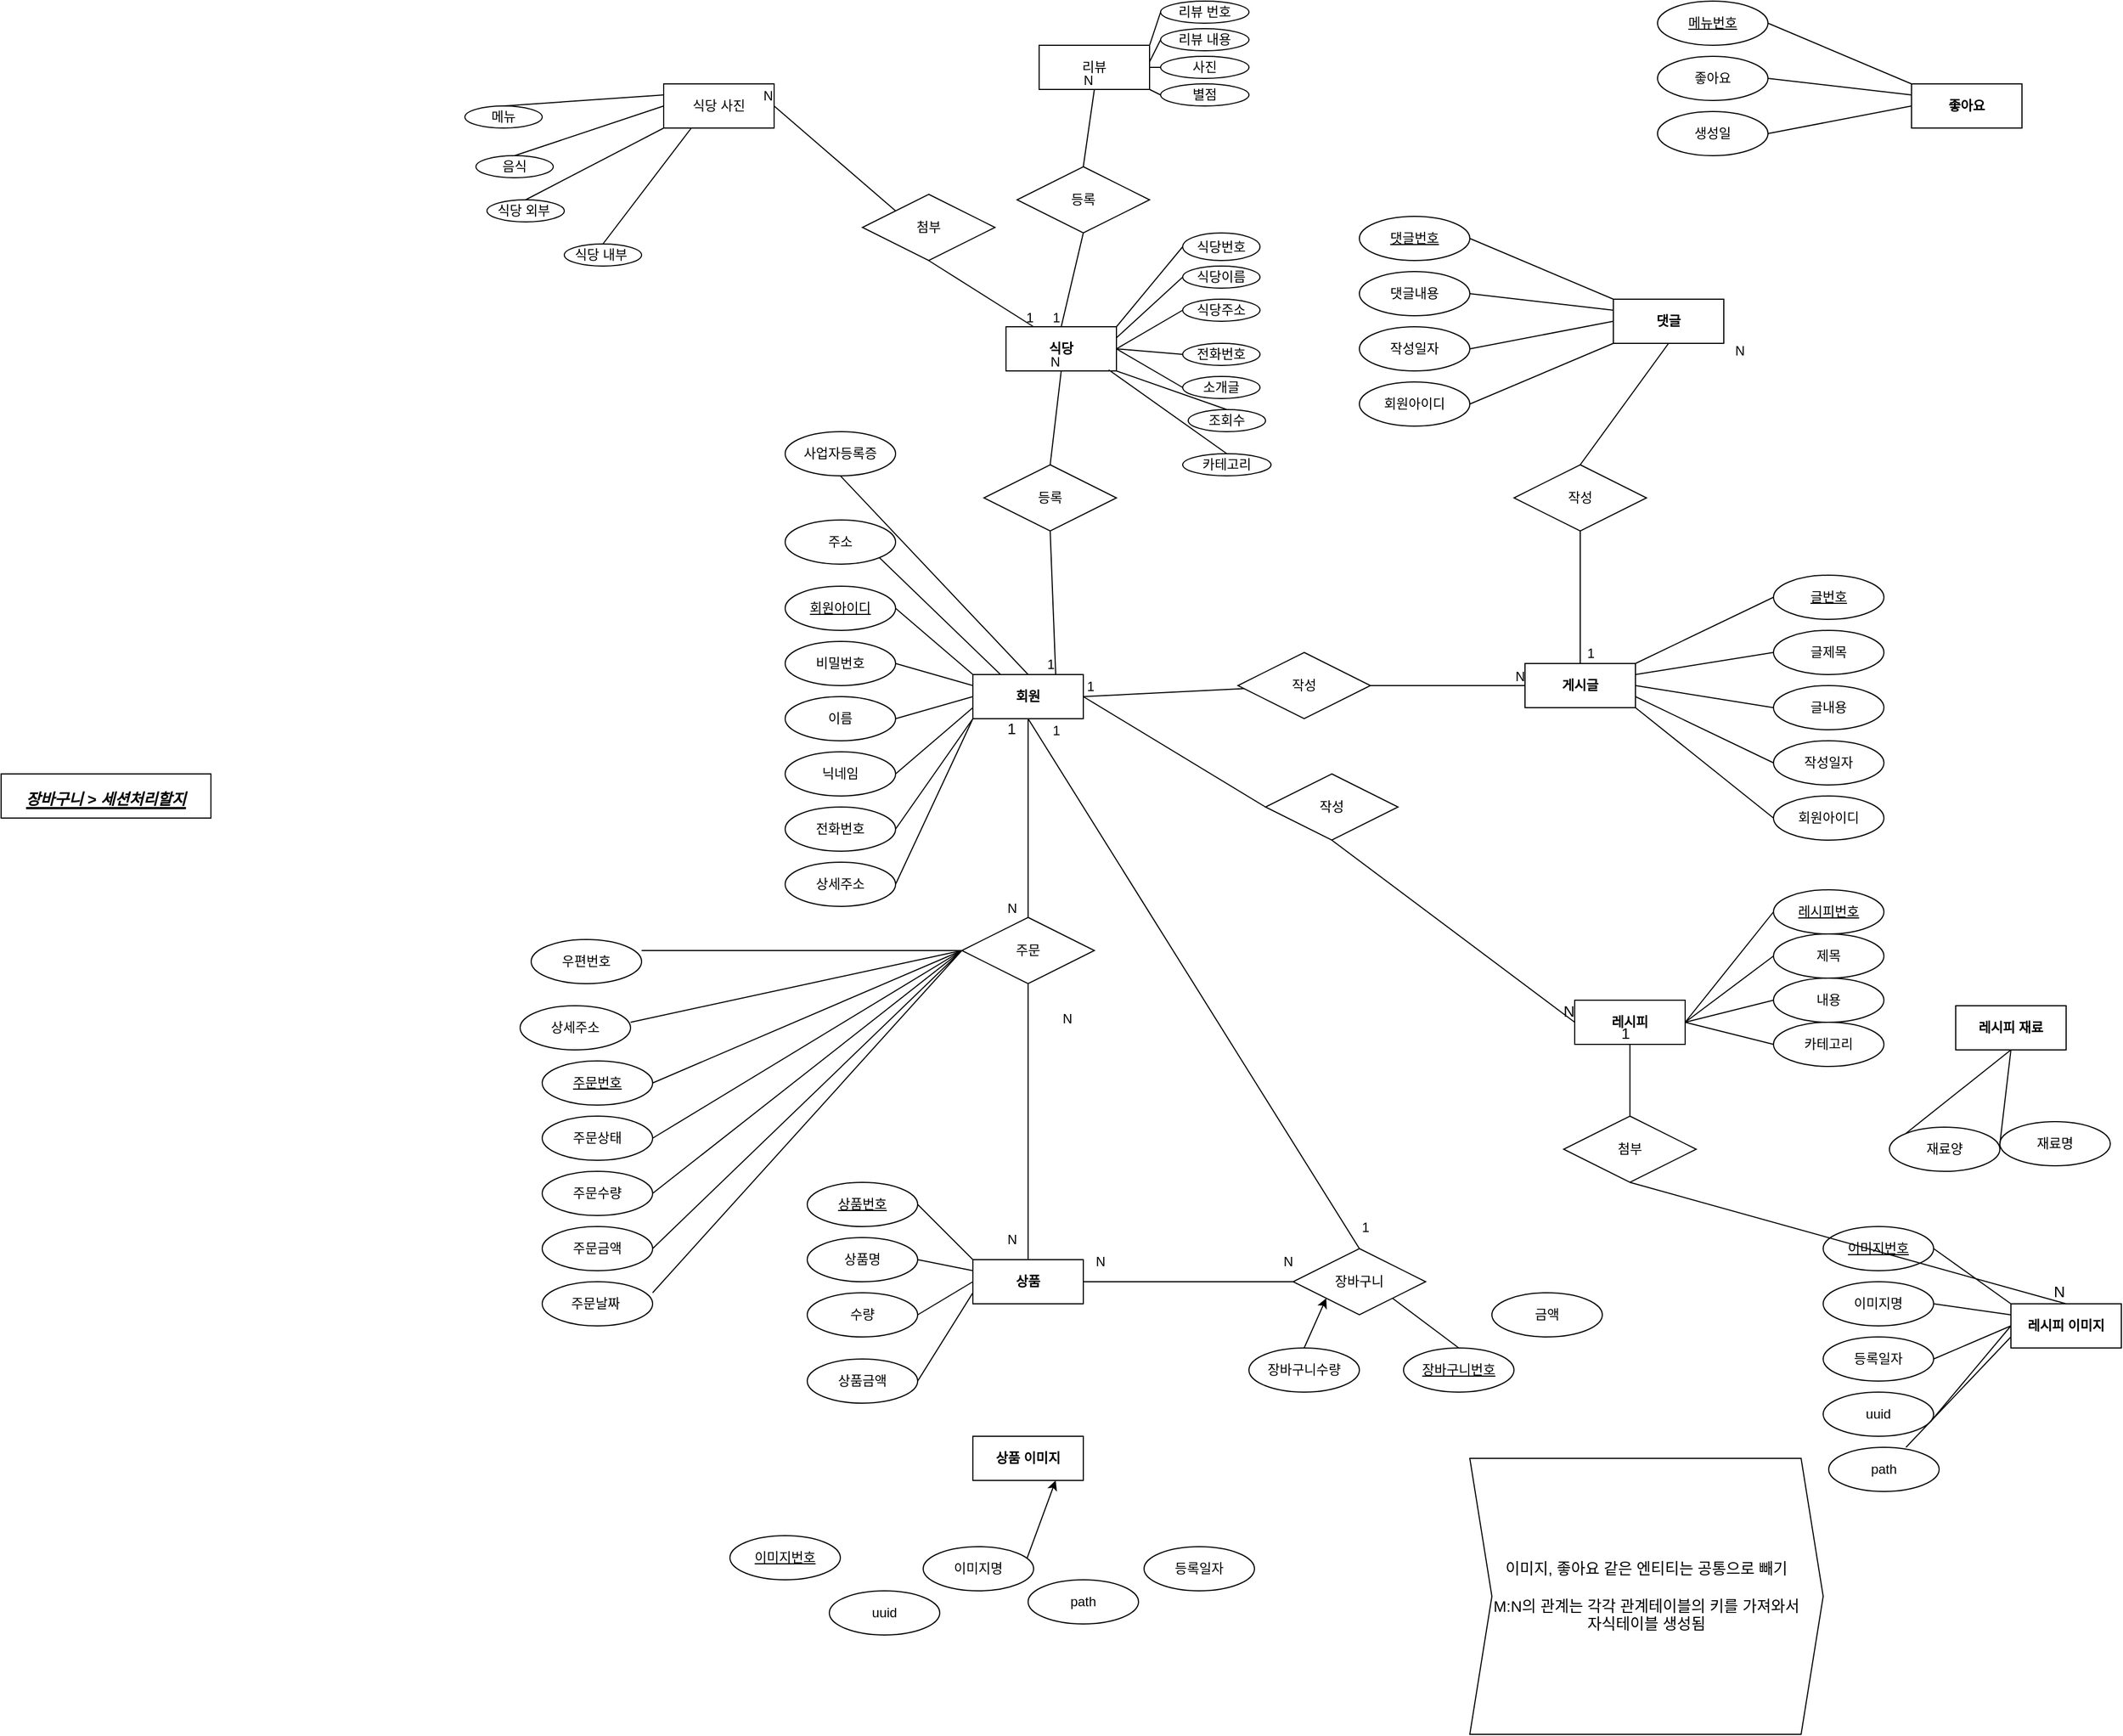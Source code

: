 <mxfile>
    <diagram id="GCQtsVbBn2mdn-ERDKPo" name="Page-1">
        <mxGraphModel dx="1626" dy="2674" grid="1" gridSize="10" guides="1" tooltips="1" connect="1" arrows="1" fold="1" page="1" pageScale="1" pageWidth="850" pageHeight="1100" math="0" shadow="0">
            <root>
                <mxCell id="0"/>
                <mxCell id="1" parent="0"/>
                <mxCell id="2" value="회원" style="whiteSpace=wrap;html=1;align=center;fontStyle=1" vertex="1" parent="1">
                    <mxGeometry x="220" y="70" width="100" height="40" as="geometry"/>
                </mxCell>
                <mxCell id="4" value="비밀번호" style="ellipse;whiteSpace=wrap;html=1;align=center;" vertex="1" parent="1">
                    <mxGeometry x="50" y="40" width="100" height="40" as="geometry"/>
                </mxCell>
                <mxCell id="5" value="회원아이디" style="ellipse;whiteSpace=wrap;html=1;align=center;fontStyle=4;" vertex="1" parent="1">
                    <mxGeometry x="50" y="-10" width="100" height="40" as="geometry"/>
                </mxCell>
                <mxCell id="7" value="이름" style="ellipse;whiteSpace=wrap;html=1;align=center;" vertex="1" parent="1">
                    <mxGeometry x="50" y="90" width="100" height="40" as="geometry"/>
                </mxCell>
                <mxCell id="8" value="전화번호" style="ellipse;whiteSpace=wrap;html=1;align=center;" vertex="1" parent="1">
                    <mxGeometry x="50" y="190" width="100" height="40" as="geometry"/>
                </mxCell>
                <mxCell id="9" value="닉네임" style="ellipse;whiteSpace=wrap;html=1;align=center;" vertex="1" parent="1">
                    <mxGeometry x="50" y="140" width="100" height="40" as="geometry"/>
                </mxCell>
                <mxCell id="15" value="" style="endArrow=none;html=1;rounded=0;entryX=0;entryY=0;entryDx=0;entryDy=0;exitX=1;exitY=0.5;exitDx=0;exitDy=0;" edge="1" parent="1" source="5" target="2">
                    <mxGeometry relative="1" as="geometry">
                        <mxPoint x="20" y="80" as="sourcePoint"/>
                        <mxPoint x="180" y="80" as="targetPoint"/>
                    </mxGeometry>
                </mxCell>
                <mxCell id="31" value="" style="endArrow=none;html=1;rounded=0;entryX=0;entryY=0.5;entryDx=0;entryDy=0;exitX=1;exitY=0.5;exitDx=0;exitDy=0;" edge="1" parent="1" source="7" target="2">
                    <mxGeometry relative="1" as="geometry">
                        <mxPoint x="160" y="20" as="sourcePoint"/>
                        <mxPoint x="230" y="70" as="targetPoint"/>
                    </mxGeometry>
                </mxCell>
                <mxCell id="32" value="" style="endArrow=none;html=1;rounded=0;entryX=0;entryY=0.25;entryDx=0;entryDy=0;exitX=1;exitY=0.5;exitDx=0;exitDy=0;" edge="1" parent="1" source="4" target="2">
                    <mxGeometry relative="1" as="geometry">
                        <mxPoint x="170" y="30" as="sourcePoint"/>
                        <mxPoint x="240" y="80" as="targetPoint"/>
                    </mxGeometry>
                </mxCell>
                <mxCell id="33" value="" style="endArrow=none;html=1;rounded=0;entryX=0;entryY=0.75;entryDx=0;entryDy=0;exitX=1;exitY=0.5;exitDx=0;exitDy=0;" edge="1" parent="1" source="9" target="2">
                    <mxGeometry relative="1" as="geometry">
                        <mxPoint x="160" y="120" as="sourcePoint"/>
                        <mxPoint x="230" y="100" as="targetPoint"/>
                    </mxGeometry>
                </mxCell>
                <mxCell id="34" value="" style="endArrow=none;html=1;rounded=0;entryX=0;entryY=1;entryDx=0;entryDy=0;exitX=1;exitY=0.5;exitDx=0;exitDy=0;" edge="1" parent="1" source="8" target="2">
                    <mxGeometry relative="1" as="geometry">
                        <mxPoint x="170" y="130" as="sourcePoint"/>
                        <mxPoint x="240" y="110" as="targetPoint"/>
                    </mxGeometry>
                </mxCell>
                <mxCell id="38" value="글제목" style="ellipse;whiteSpace=wrap;html=1;align=center;" vertex="1" parent="1">
                    <mxGeometry x="945" y="30" width="100" height="40" as="geometry"/>
                </mxCell>
                <mxCell id="39" value="글번호" style="ellipse;whiteSpace=wrap;html=1;align=center;fontStyle=4;" vertex="1" parent="1">
                    <mxGeometry x="945" y="-20" width="100" height="40" as="geometry"/>
                </mxCell>
                <mxCell id="40" value="글내용" style="ellipse;whiteSpace=wrap;html=1;align=center;" vertex="1" parent="1">
                    <mxGeometry x="945" y="80" width="100" height="40" as="geometry"/>
                </mxCell>
                <mxCell id="41" value="회원아이디" style="ellipse;whiteSpace=wrap;html=1;align=center;" vertex="1" parent="1">
                    <mxGeometry x="945" y="180" width="100" height="40" as="geometry"/>
                </mxCell>
                <mxCell id="42" value="작성일자" style="ellipse;whiteSpace=wrap;html=1;align=center;" vertex="1" parent="1">
                    <mxGeometry x="945" y="130" width="100" height="40" as="geometry"/>
                </mxCell>
                <mxCell id="43" value="" style="endArrow=none;html=1;rounded=0;entryX=1;entryY=0;entryDx=0;entryDy=0;exitX=0;exitY=0.5;exitDx=0;exitDy=0;" edge="1" source="39" target="256" parent="1">
                    <mxGeometry relative="1" as="geometry">
                        <mxPoint x="655" y="120" as="sourcePoint"/>
                        <mxPoint x="825" y="100" as="targetPoint"/>
                    </mxGeometry>
                </mxCell>
                <mxCell id="44" value="" style="endArrow=none;html=1;rounded=0;entryX=1;entryY=0.5;entryDx=0;entryDy=0;exitX=0;exitY=0.5;exitDx=0;exitDy=0;" edge="1" source="40" target="256" parent="1">
                    <mxGeometry relative="1" as="geometry">
                        <mxPoint x="795" y="60" as="sourcePoint"/>
                        <mxPoint x="825" y="120" as="targetPoint"/>
                    </mxGeometry>
                </mxCell>
                <mxCell id="45" value="" style="endArrow=none;html=1;rounded=0;entryX=1;entryY=0.25;entryDx=0;entryDy=0;exitX=0;exitY=0.5;exitDx=0;exitDy=0;" edge="1" source="38" target="256" parent="1">
                    <mxGeometry relative="1" as="geometry">
                        <mxPoint x="805" y="70" as="sourcePoint"/>
                        <mxPoint x="825" y="110" as="targetPoint"/>
                    </mxGeometry>
                </mxCell>
                <mxCell id="46" value="" style="endArrow=none;html=1;rounded=0;entryX=1;entryY=0.75;entryDx=0;entryDy=0;exitX=0;exitY=0.5;exitDx=0;exitDy=0;" edge="1" source="42" target="256" parent="1">
                    <mxGeometry relative="1" as="geometry">
                        <mxPoint x="795" y="160" as="sourcePoint"/>
                        <mxPoint x="825" y="130" as="targetPoint"/>
                    </mxGeometry>
                </mxCell>
                <mxCell id="47" value="" style="endArrow=none;html=1;rounded=0;entryX=1;entryY=1;entryDx=0;entryDy=0;exitX=0;exitY=0.5;exitDx=0;exitDy=0;" edge="1" source="41" target="256" parent="1">
                    <mxGeometry relative="1" as="geometry">
                        <mxPoint x="965" y="240" as="sourcePoint"/>
                        <mxPoint x="825" y="140" as="targetPoint"/>
                    </mxGeometry>
                </mxCell>
                <mxCell id="49" value="댓글" style="whiteSpace=wrap;html=1;align=center;fontStyle=1" vertex="1" parent="1">
                    <mxGeometry x="800" y="-270" width="100" height="40" as="geometry"/>
                </mxCell>
                <mxCell id="50" value="댓글내용" style="ellipse;whiteSpace=wrap;html=1;align=center;" vertex="1" parent="1">
                    <mxGeometry x="570" y="-295" width="100" height="40" as="geometry"/>
                </mxCell>
                <mxCell id="51" value="댓글번호" style="ellipse;whiteSpace=wrap;html=1;align=center;fontStyle=4;" vertex="1" parent="1">
                    <mxGeometry x="570" y="-345" width="100" height="40" as="geometry"/>
                </mxCell>
                <mxCell id="52" value="작성일자" style="ellipse;whiteSpace=wrap;html=1;align=center;" vertex="1" parent="1">
                    <mxGeometry x="570" y="-245" width="100" height="40" as="geometry"/>
                </mxCell>
                <mxCell id="53" value="회원아이디" style="ellipse;whiteSpace=wrap;html=1;align=center;" vertex="1" parent="1">
                    <mxGeometry x="570" y="-195" width="100" height="40" as="geometry"/>
                </mxCell>
                <mxCell id="55" value="" style="endArrow=none;html=1;rounded=0;entryX=0;entryY=0;entryDx=0;entryDy=0;exitX=1;exitY=0.5;exitDx=0;exitDy=0;" edge="1" source="51" target="49" parent="1">
                    <mxGeometry relative="1" as="geometry">
                        <mxPoint x="540" y="-255" as="sourcePoint"/>
                        <mxPoint x="700" y="-255" as="targetPoint"/>
                    </mxGeometry>
                </mxCell>
                <mxCell id="56" value="" style="endArrow=none;html=1;rounded=0;entryX=0;entryY=0.5;entryDx=0;entryDy=0;exitX=1;exitY=0.5;exitDx=0;exitDy=0;" edge="1" source="52" target="49" parent="1">
                    <mxGeometry relative="1" as="geometry">
                        <mxPoint x="680" y="-315" as="sourcePoint"/>
                        <mxPoint x="750" y="-265" as="targetPoint"/>
                    </mxGeometry>
                </mxCell>
                <mxCell id="57" value="" style="endArrow=none;html=1;rounded=0;entryX=0;entryY=0.25;entryDx=0;entryDy=0;exitX=1;exitY=0.5;exitDx=0;exitDy=0;" edge="1" source="50" target="49" parent="1">
                    <mxGeometry relative="1" as="geometry">
                        <mxPoint x="690" y="-305" as="sourcePoint"/>
                        <mxPoint x="760" y="-255" as="targetPoint"/>
                    </mxGeometry>
                </mxCell>
                <mxCell id="59" value="" style="endArrow=none;html=1;rounded=0;entryX=0;entryY=1;entryDx=0;entryDy=0;exitX=1;exitY=0.5;exitDx=0;exitDy=0;" edge="1" source="53" target="49" parent="1">
                    <mxGeometry relative="1" as="geometry">
                        <mxPoint x="690" y="-205" as="sourcePoint"/>
                        <mxPoint x="760" y="-225" as="targetPoint"/>
                    </mxGeometry>
                </mxCell>
                <mxCell id="78" value="상품" style="whiteSpace=wrap;html=1;align=center;fontStyle=1" vertex="1" parent="1">
                    <mxGeometry x="220" y="600" width="100" height="40" as="geometry"/>
                </mxCell>
                <mxCell id="79" value="상품명" style="ellipse;whiteSpace=wrap;html=1;align=center;" vertex="1" parent="1">
                    <mxGeometry x="70" y="580" width="100" height="40" as="geometry"/>
                </mxCell>
                <mxCell id="80" value="상품번호" style="ellipse;whiteSpace=wrap;html=1;align=center;fontStyle=4;" vertex="1" parent="1">
                    <mxGeometry x="70" y="530" width="100" height="40" as="geometry"/>
                </mxCell>
                <mxCell id="81" value="수량" style="ellipse;whiteSpace=wrap;html=1;align=center;" vertex="1" parent="1">
                    <mxGeometry x="70" y="630" width="100" height="40" as="geometry"/>
                </mxCell>
                <mxCell id="83" value="상품금액" style="ellipse;whiteSpace=wrap;html=1;align=center;" vertex="1" parent="1">
                    <mxGeometry x="70" y="690" width="100" height="40" as="geometry"/>
                </mxCell>
                <mxCell id="84" value="" style="endArrow=none;html=1;rounded=0;entryX=0;entryY=0;entryDx=0;entryDy=0;exitX=1;exitY=0.5;exitDx=0;exitDy=0;" edge="1" source="80" target="78" parent="1">
                    <mxGeometry relative="1" as="geometry">
                        <mxPoint x="40" y="620" as="sourcePoint"/>
                        <mxPoint x="200" y="620" as="targetPoint"/>
                    </mxGeometry>
                </mxCell>
                <mxCell id="85" value="" style="endArrow=none;html=1;rounded=0;entryX=0;entryY=0.5;entryDx=0;entryDy=0;exitX=1;exitY=0.5;exitDx=0;exitDy=0;" edge="1" source="81" target="78" parent="1">
                    <mxGeometry relative="1" as="geometry">
                        <mxPoint x="180" y="560" as="sourcePoint"/>
                        <mxPoint x="250" y="610" as="targetPoint"/>
                    </mxGeometry>
                </mxCell>
                <mxCell id="86" value="" style="endArrow=none;html=1;rounded=0;entryX=0;entryY=0.25;entryDx=0;entryDy=0;exitX=1;exitY=0.5;exitDx=0;exitDy=0;" edge="1" source="79" target="78" parent="1">
                    <mxGeometry relative="1" as="geometry">
                        <mxPoint x="190" y="570" as="sourcePoint"/>
                        <mxPoint x="260" y="620" as="targetPoint"/>
                    </mxGeometry>
                </mxCell>
                <mxCell id="87" value="" style="endArrow=none;html=1;rounded=0;entryX=0;entryY=0.75;entryDx=0;entryDy=0;exitX=1;exitY=0.5;exitDx=0;exitDy=0;" edge="1" source="83" target="78" parent="1">
                    <mxGeometry relative="1" as="geometry">
                        <mxPoint x="180" y="660" as="sourcePoint"/>
                        <mxPoint x="250" y="640" as="targetPoint"/>
                    </mxGeometry>
                </mxCell>
                <mxCell id="137" value="주문상태" style="ellipse;whiteSpace=wrap;html=1;align=center;" vertex="1" parent="1">
                    <mxGeometry x="-170" y="470" width="100" height="40" as="geometry"/>
                </mxCell>
                <mxCell id="138" value="주문번호" style="ellipse;whiteSpace=wrap;html=1;align=center;fontStyle=4;" vertex="1" parent="1">
                    <mxGeometry x="-170" y="420" width="100" height="40" as="geometry"/>
                </mxCell>
                <mxCell id="139" value="주문수량" style="ellipse;whiteSpace=wrap;html=1;align=center;" vertex="1" parent="1">
                    <mxGeometry x="-170" y="520" width="100" height="40" as="geometry"/>
                </mxCell>
                <mxCell id="140" value="주문금액" style="ellipse;whiteSpace=wrap;html=1;align=center;" vertex="1" parent="1">
                    <mxGeometry x="-170" y="570" width="100" height="40" as="geometry"/>
                </mxCell>
                <mxCell id="141" value="" style="endArrow=none;html=1;rounded=0;entryX=0;entryY=0.5;entryDx=0;entryDy=0;exitX=1;exitY=0.5;exitDx=0;exitDy=0;" edge="1" parent="1" source="138" target="244">
                    <mxGeometry relative="1" as="geometry">
                        <mxPoint x="10" y="650" as="sourcePoint"/>
                        <mxPoint x="210" y="630" as="targetPoint"/>
                    </mxGeometry>
                </mxCell>
                <mxCell id="142" value="" style="endArrow=none;html=1;rounded=0;entryX=0;entryY=0.5;entryDx=0;entryDy=0;exitX=1;exitY=0.5;exitDx=0;exitDy=0;" edge="1" parent="1" source="139" target="244">
                    <mxGeometry relative="1" as="geometry">
                        <mxPoint x="150" y="590" as="sourcePoint"/>
                        <mxPoint x="210" y="650" as="targetPoint"/>
                    </mxGeometry>
                </mxCell>
                <mxCell id="143" value="" style="endArrow=none;html=1;rounded=0;entryX=0;entryY=0.5;entryDx=0;entryDy=0;exitX=1;exitY=0.5;exitDx=0;exitDy=0;" edge="1" parent="1" source="137" target="244">
                    <mxGeometry relative="1" as="geometry">
                        <mxPoint x="160" y="600" as="sourcePoint"/>
                        <mxPoint x="210" y="640" as="targetPoint"/>
                    </mxGeometry>
                </mxCell>
                <mxCell id="144" value="" style="endArrow=none;html=1;rounded=0;entryX=0;entryY=0.5;entryDx=0;entryDy=0;exitX=1;exitY=0.5;exitDx=0;exitDy=0;" edge="1" parent="1" source="140" target="244">
                    <mxGeometry relative="1" as="geometry">
                        <mxPoint x="150" y="690" as="sourcePoint"/>
                        <mxPoint x="210" y="660" as="targetPoint"/>
                    </mxGeometry>
                </mxCell>
                <mxCell id="145" value="주문날짜&amp;nbsp;" style="ellipse;whiteSpace=wrap;html=1;align=center;" vertex="1" parent="1">
                    <mxGeometry x="-170" y="620" width="100" height="40" as="geometry"/>
                </mxCell>
                <mxCell id="146" value="" style="endArrow=none;html=1;rounded=0;entryX=0;entryY=0.5;entryDx=0;entryDy=0;exitX=1;exitY=0.25;exitDx=0;exitDy=0;exitPerimeter=0;" edge="1" parent="1" source="145" target="244">
                    <mxGeometry relative="1" as="geometry">
                        <mxPoint x="150" y="740" as="sourcePoint"/>
                        <mxPoint x="210" y="670" as="targetPoint"/>
                    </mxGeometry>
                </mxCell>
                <mxCell id="147" value="우편번호" style="ellipse;whiteSpace=wrap;html=1;align=center;" vertex="1" parent="1">
                    <mxGeometry x="-180" y="310" width="100" height="40" as="geometry"/>
                </mxCell>
                <mxCell id="148" value="" style="endArrow=none;html=1;rounded=0;exitX=1;exitY=0.25;exitDx=0;exitDy=0;exitPerimeter=0;entryX=0;entryY=0.5;entryDx=0;entryDy=0;" edge="1" parent="1" source="147" target="244">
                    <mxGeometry relative="1" as="geometry">
                        <mxPoint x="150" y="785" as="sourcePoint"/>
                        <mxPoint x="210" y="670" as="targetPoint"/>
                    </mxGeometry>
                </mxCell>
                <mxCell id="149" value="상세주소" style="ellipse;whiteSpace=wrap;html=1;align=center;" vertex="1" parent="1">
                    <mxGeometry x="-190" y="370" width="100" height="40" as="geometry"/>
                </mxCell>
                <mxCell id="150" value="" style="endArrow=none;html=1;rounded=0;exitX=1;exitY=0.375;exitDx=0;exitDy=0;exitPerimeter=0;entryX=0;entryY=0.5;entryDx=0;entryDy=0;" edge="1" parent="1" source="149" target="244">
                    <mxGeometry relative="1" as="geometry">
                        <mxPoint x="140" y="855" as="sourcePoint"/>
                        <mxPoint x="210" y="670" as="targetPoint"/>
                    </mxGeometry>
                </mxCell>
                <mxCell id="153" value="장바구니번호" style="ellipse;whiteSpace=wrap;html=1;align=center;fontStyle=4;" vertex="1" parent="1">
                    <mxGeometry x="610" y="680" width="100" height="40" as="geometry"/>
                </mxCell>
                <mxCell id="309" style="edgeStyle=none;html=1;exitX=0.5;exitY=0;exitDx=0;exitDy=0;entryX=0;entryY=1;entryDx=0;entryDy=0;fontSize=14;" edge="1" parent="1" source="154" target="268">
                    <mxGeometry relative="1" as="geometry"/>
                </mxCell>
                <mxCell id="154" value="장바구니수량" style="ellipse;whiteSpace=wrap;html=1;align=center;" vertex="1" parent="1">
                    <mxGeometry x="470" y="680" width="100" height="40" as="geometry"/>
                </mxCell>
                <mxCell id="156" value="" style="endArrow=none;html=1;rounded=0;entryX=1;entryY=1;entryDx=0;entryDy=0;exitX=0.5;exitY=0;exitDx=0;exitDy=0;" edge="1" parent="1" source="153" target="268">
                    <mxGeometry relative="1" as="geometry">
                        <mxPoint x="275" y="340" as="sourcePoint"/>
                        <mxPoint x="475" y="320" as="targetPoint"/>
                    </mxGeometry>
                </mxCell>
                <mxCell id="161" value="식당" style="whiteSpace=wrap;html=1;align=center;fontStyle=1" vertex="1" parent="1">
                    <mxGeometry x="250" y="-245" width="100" height="40" as="geometry"/>
                </mxCell>
                <mxCell id="162" value="식당번호" style="ellipse;whiteSpace=wrap;html=1;align=center;" vertex="1" parent="1">
                    <mxGeometry x="410" y="-330" width="70" height="25" as="geometry"/>
                </mxCell>
                <mxCell id="163" value="소개글" style="ellipse;whiteSpace=wrap;html=1;align=center;" vertex="1" parent="1">
                    <mxGeometry x="410" y="-200" width="70" height="20" as="geometry"/>
                </mxCell>
                <mxCell id="165" value="식당이름" style="ellipse;whiteSpace=wrap;html=1;align=center;" vertex="1" parent="1">
                    <mxGeometry x="410" y="-300" width="70" height="20" as="geometry"/>
                </mxCell>
                <mxCell id="166" value="식당주소" style="ellipse;whiteSpace=wrap;html=1;align=center;" vertex="1" parent="1">
                    <mxGeometry x="410" y="-270" width="70" height="20" as="geometry"/>
                </mxCell>
                <mxCell id="167" value="전화번호" style="ellipse;whiteSpace=wrap;html=1;align=center;" vertex="1" parent="1">
                    <mxGeometry x="410" y="-230" width="70" height="20" as="geometry"/>
                </mxCell>
                <mxCell id="170" value="" style="endArrow=none;html=1;rounded=0;entryX=0;entryY=0.5;entryDx=0;entryDy=0;exitX=1;exitY=0;exitDx=0;exitDy=0;" edge="1" parent="1" source="161" target="162">
                    <mxGeometry relative="1" as="geometry">
                        <mxPoint x="260" y="-275.5" as="sourcePoint"/>
                        <mxPoint x="420" y="-275.5" as="targetPoint"/>
                    </mxGeometry>
                </mxCell>
                <mxCell id="175" value="리뷰" style="whiteSpace=wrap;html=1;align=center;" vertex="1" parent="1">
                    <mxGeometry x="280" y="-500" width="100" height="40" as="geometry"/>
                </mxCell>
                <mxCell id="176" value="리뷰 번호" style="ellipse;whiteSpace=wrap;html=1;align=center;" vertex="1" parent="1">
                    <mxGeometry x="390" y="-540" width="80" height="20" as="geometry"/>
                </mxCell>
                <mxCell id="177" value="리뷰 내용" style="ellipse;whiteSpace=wrap;html=1;align=center;" vertex="1" parent="1">
                    <mxGeometry x="390" y="-515" width="80" height="20" as="geometry"/>
                </mxCell>
                <mxCell id="178" value="사진" style="ellipse;whiteSpace=wrap;html=1;align=center;" vertex="1" parent="1">
                    <mxGeometry x="390" y="-490" width="80" height="20" as="geometry"/>
                </mxCell>
                <mxCell id="179" value="별점" style="ellipse;whiteSpace=wrap;html=1;align=center;" vertex="1" parent="1">
                    <mxGeometry x="390" y="-465" width="80" height="20" as="geometry"/>
                </mxCell>
                <mxCell id="180" value="조회수" style="ellipse;whiteSpace=wrap;html=1;align=center;" vertex="1" parent="1">
                    <mxGeometry x="415" y="-170" width="70" height="20" as="geometry"/>
                </mxCell>
                <mxCell id="181" value="" style="endArrow=none;html=1;rounded=0;exitX=1;exitY=0.5;exitDx=0;exitDy=0;entryX=0;entryY=0.5;entryDx=0;entryDy=0;" edge="1" parent="1" source="161" target="163">
                    <mxGeometry relative="1" as="geometry">
                        <mxPoint x="350" y="-160" as="sourcePoint"/>
                        <mxPoint x="510" y="-160" as="targetPoint"/>
                    </mxGeometry>
                </mxCell>
                <mxCell id="183" value="" style="endArrow=none;html=1;rounded=0;exitX=1;exitY=0.5;exitDx=0;exitDy=0;entryX=0;entryY=0.5;entryDx=0;entryDy=0;" edge="1" parent="1" source="161" target="167">
                    <mxGeometry relative="1" as="geometry">
                        <mxPoint x="350" y="-160" as="sourcePoint"/>
                        <mxPoint x="510" y="-160" as="targetPoint"/>
                    </mxGeometry>
                </mxCell>
                <mxCell id="185" value="" style="endArrow=none;html=1;rounded=0;entryX=0;entryY=0.5;entryDx=0;entryDy=0;exitX=1;exitY=0.5;exitDx=0;exitDy=0;" edge="1" parent="1" source="161" target="166">
                    <mxGeometry relative="1" as="geometry">
                        <mxPoint x="350" y="-160" as="sourcePoint"/>
                        <mxPoint x="510" y="-160" as="targetPoint"/>
                    </mxGeometry>
                </mxCell>
                <mxCell id="186" value="" style="endArrow=none;html=1;rounded=0;exitX=1;exitY=0.25;exitDx=0;exitDy=0;entryX=0;entryY=0.5;entryDx=0;entryDy=0;" edge="1" parent="1" source="161" target="165">
                    <mxGeometry relative="1" as="geometry">
                        <mxPoint x="350" y="-160" as="sourcePoint"/>
                        <mxPoint x="510" y="-160" as="targetPoint"/>
                    </mxGeometry>
                </mxCell>
                <mxCell id="187" value="" style="endArrow=none;html=1;rounded=0;entryX=1;entryY=0.5;entryDx=0;entryDy=0;exitX=0;exitY=0.5;exitDx=0;exitDy=0;" edge="1" parent="1" source="178" target="175">
                    <mxGeometry relative="1" as="geometry">
                        <mxPoint x="100" y="-405" as="sourcePoint"/>
                        <mxPoint x="260" y="-405" as="targetPoint"/>
                    </mxGeometry>
                </mxCell>
                <mxCell id="188" value="" style="endArrow=none;html=1;rounded=0;entryX=0;entryY=0.5;entryDx=0;entryDy=0;" edge="1" parent="1" target="177">
                    <mxGeometry relative="1" as="geometry">
                        <mxPoint x="380" y="-485" as="sourcePoint"/>
                        <mxPoint x="260" y="-405" as="targetPoint"/>
                    </mxGeometry>
                </mxCell>
                <mxCell id="189" value="" style="endArrow=none;html=1;rounded=0;exitX=1;exitY=1;exitDx=0;exitDy=0;entryX=0;entryY=0.5;entryDx=0;entryDy=0;" edge="1" parent="1" source="175" target="179">
                    <mxGeometry relative="1" as="geometry">
                        <mxPoint x="100" y="-405" as="sourcePoint"/>
                        <mxPoint x="260" y="-405" as="targetPoint"/>
                    </mxGeometry>
                </mxCell>
                <mxCell id="190" value="" style="endArrow=none;html=1;rounded=0;exitX=1;exitY=0;exitDx=0;exitDy=0;entryX=0;entryY=0.5;entryDx=0;entryDy=0;" edge="1" parent="1" source="175" target="176">
                    <mxGeometry relative="1" as="geometry">
                        <mxPoint x="100" y="-405" as="sourcePoint"/>
                        <mxPoint x="260" y="-405" as="targetPoint"/>
                    </mxGeometry>
                </mxCell>
                <mxCell id="191" value="" style="endArrow=none;html=1;rounded=0;exitX=1;exitY=1;exitDx=0;exitDy=0;entryX=0.5;entryY=0;entryDx=0;entryDy=0;" edge="1" parent="1" source="161" target="180">
                    <mxGeometry relative="1" as="geometry">
                        <mxPoint x="350" y="-160" as="sourcePoint"/>
                        <mxPoint x="510" y="-160" as="targetPoint"/>
                    </mxGeometry>
                </mxCell>
                <mxCell id="194" value="식당 사진" style="whiteSpace=wrap;html=1;align=center;" vertex="1" parent="1">
                    <mxGeometry x="-60" y="-465" width="100" height="40" as="geometry"/>
                </mxCell>
                <mxCell id="195" value="식당 외부&amp;nbsp;" style="ellipse;whiteSpace=wrap;html=1;align=center;" vertex="1" parent="1">
                    <mxGeometry x="-220" y="-360" width="70" height="20" as="geometry"/>
                </mxCell>
                <mxCell id="196" value="식당 내부&amp;nbsp;" style="ellipse;whiteSpace=wrap;html=1;align=center;" vertex="1" parent="1">
                    <mxGeometry x="-150" y="-320" width="70" height="20" as="geometry"/>
                </mxCell>
                <mxCell id="197" value="메뉴" style="ellipse;whiteSpace=wrap;html=1;align=center;" vertex="1" parent="1">
                    <mxGeometry x="-240" y="-445" width="70" height="20" as="geometry"/>
                </mxCell>
                <mxCell id="198" value="음식" style="ellipse;whiteSpace=wrap;html=1;align=center;" vertex="1" parent="1">
                    <mxGeometry x="-230" y="-400" width="70" height="20" as="geometry"/>
                </mxCell>
                <mxCell id="199" value="" style="endArrow=none;html=1;rounded=0;entryX=0;entryY=1;entryDx=0;entryDy=0;exitX=0.5;exitY=0;exitDx=0;exitDy=0;" edge="1" parent="1" source="195" target="194">
                    <mxGeometry relative="1" as="geometry">
                        <mxPoint x="-430" y="-345" as="sourcePoint"/>
                        <mxPoint x="-270" y="-345" as="targetPoint"/>
                    </mxGeometry>
                </mxCell>
                <mxCell id="200" value="" style="endArrow=none;html=1;rounded=0;exitX=0.25;exitY=1;exitDx=0;exitDy=0;entryX=0.5;entryY=0;entryDx=0;entryDy=0;" edge="1" parent="1" source="194" target="196">
                    <mxGeometry relative="1" as="geometry">
                        <mxPoint x="-280" y="-495" as="sourcePoint"/>
                        <mxPoint x="-120" y="-495" as="targetPoint"/>
                    </mxGeometry>
                </mxCell>
                <mxCell id="201" value="" style="endArrow=none;html=1;rounded=0;exitX=0;exitY=0.25;exitDx=0;exitDy=0;entryX=0.5;entryY=0;entryDx=0;entryDy=0;" edge="1" parent="1" source="194" target="197">
                    <mxGeometry relative="1" as="geometry">
                        <mxPoint x="-280" y="-495" as="sourcePoint"/>
                        <mxPoint x="-120" y="-495" as="targetPoint"/>
                    </mxGeometry>
                </mxCell>
                <mxCell id="202" value="" style="endArrow=none;html=1;rounded=0;exitX=0;exitY=0.5;exitDx=0;exitDy=0;entryX=0.5;entryY=0;entryDx=0;entryDy=0;" edge="1" parent="1" source="194" target="198">
                    <mxGeometry relative="1" as="geometry">
                        <mxPoint x="-280" y="-495" as="sourcePoint"/>
                        <mxPoint x="125" y="-315" as="targetPoint"/>
                    </mxGeometry>
                </mxCell>
                <mxCell id="209" value="카테고리" style="ellipse;whiteSpace=wrap;html=1;align=center;" vertex="1" parent="1">
                    <mxGeometry x="410" y="-130" width="80" height="20" as="geometry"/>
                </mxCell>
                <mxCell id="210" value="" style="endArrow=none;html=1;rounded=0;exitX=0.93;exitY=0.975;exitDx=0;exitDy=0;exitPerimeter=0;entryX=0.5;entryY=0;entryDx=0;entryDy=0;" edge="1" parent="1" source="161" target="209">
                    <mxGeometry relative="1" as="geometry">
                        <mxPoint x="400" y="-160" as="sourcePoint"/>
                        <mxPoint x="560" y="-160" as="targetPoint"/>
                    </mxGeometry>
                </mxCell>
                <mxCell id="211" value="레시피" style="whiteSpace=wrap;html=1;align=center;fontStyle=1" vertex="1" parent="1">
                    <mxGeometry x="765" y="365" width="100" height="40" as="geometry"/>
                </mxCell>
                <mxCell id="212" value="제목" style="ellipse;whiteSpace=wrap;html=1;align=center;" vertex="1" parent="1">
                    <mxGeometry x="945" y="305" width="100" height="40" as="geometry"/>
                </mxCell>
                <mxCell id="213" value="레시피번호" style="ellipse;whiteSpace=wrap;html=1;align=center;fontStyle=4;" vertex="1" parent="1">
                    <mxGeometry x="945" y="265" width="100" height="40" as="geometry"/>
                </mxCell>
                <mxCell id="214" value="내용" style="ellipse;whiteSpace=wrap;html=1;align=center;" vertex="1" parent="1">
                    <mxGeometry x="945" y="345" width="100" height="40" as="geometry"/>
                </mxCell>
                <mxCell id="215" value="재료명" style="ellipse;whiteSpace=wrap;html=1;align=center;" vertex="1" parent="1">
                    <mxGeometry x="1150" y="475" width="100" height="40" as="geometry"/>
                </mxCell>
                <mxCell id="216" value="카테고리" style="ellipse;whiteSpace=wrap;html=1;align=center;" vertex="1" parent="1">
                    <mxGeometry x="945" y="385" width="100" height="40" as="geometry"/>
                </mxCell>
                <mxCell id="217" value="" style="endArrow=none;html=1;rounded=0;entryX=1;entryY=0.5;entryDx=0;entryDy=0;exitX=0;exitY=0.5;exitDx=0;exitDy=0;" edge="1" source="213" target="211" parent="1">
                    <mxGeometry relative="1" as="geometry">
                        <mxPoint x="915" y="405" as="sourcePoint"/>
                        <mxPoint x="1075" y="405" as="targetPoint"/>
                    </mxGeometry>
                </mxCell>
                <mxCell id="219" value="" style="endArrow=none;html=1;rounded=0;exitX=0;exitY=0.5;exitDx=0;exitDy=0;" edge="1" source="212" parent="1">
                    <mxGeometry relative="1" as="geometry">
                        <mxPoint x="935" y="375" as="sourcePoint"/>
                        <mxPoint x="865" y="385" as="targetPoint"/>
                    </mxGeometry>
                </mxCell>
                <mxCell id="220" value="" style="endArrow=none;html=1;rounded=0;exitX=0;exitY=0.5;exitDx=0;exitDy=0;" edge="1" source="216" parent="1">
                    <mxGeometry relative="1" as="geometry">
                        <mxPoint x="1055" y="445" as="sourcePoint"/>
                        <mxPoint x="865" y="385" as="targetPoint"/>
                    </mxGeometry>
                </mxCell>
                <mxCell id="221" value="" style="endArrow=none;html=1;rounded=0;entryX=0.5;entryY=1;entryDx=0;entryDy=0;exitX=0;exitY=0.5;exitDx=0;exitDy=0;" edge="1" source="215" target="327" parent="1">
                    <mxGeometry relative="1" as="geometry">
                        <mxPoint x="1065" y="455" as="sourcePoint"/>
                        <mxPoint x="1135" y="435" as="targetPoint"/>
                    </mxGeometry>
                </mxCell>
                <mxCell id="222" value="레시피 이미지" style="whiteSpace=wrap;html=1;align=center;fontStyle=1" vertex="1" parent="1">
                    <mxGeometry x="1160" y="640" width="100" height="40" as="geometry"/>
                </mxCell>
                <mxCell id="223" value="이미지명" style="ellipse;whiteSpace=wrap;html=1;align=center;" vertex="1" parent="1">
                    <mxGeometry x="990" y="620" width="100" height="40" as="geometry"/>
                </mxCell>
                <mxCell id="224" value="이미지번호" style="ellipse;whiteSpace=wrap;html=1;align=center;fontStyle=4;" vertex="1" parent="1">
                    <mxGeometry x="990" y="570" width="100" height="40" as="geometry"/>
                </mxCell>
                <mxCell id="225" value="등록일자" style="ellipse;whiteSpace=wrap;html=1;align=center;" vertex="1" parent="1">
                    <mxGeometry x="990" y="670" width="100" height="40" as="geometry"/>
                </mxCell>
                <mxCell id="226" value="uuid" style="ellipse;whiteSpace=wrap;html=1;align=center;" vertex="1" parent="1">
                    <mxGeometry x="990" y="720" width="100" height="40" as="geometry"/>
                </mxCell>
                <mxCell id="227" value="" style="endArrow=none;html=1;rounded=0;entryX=0;entryY=0;entryDx=0;entryDy=0;exitX=1;exitY=0.5;exitDx=0;exitDy=0;" edge="1" source="224" target="222" parent="1">
                    <mxGeometry relative="1" as="geometry">
                        <mxPoint x="960" y="660" as="sourcePoint"/>
                        <mxPoint x="1120" y="660" as="targetPoint"/>
                    </mxGeometry>
                </mxCell>
                <mxCell id="228" value="" style="endArrow=none;html=1;rounded=0;entryX=0;entryY=0.5;entryDx=0;entryDy=0;exitX=1;exitY=0.5;exitDx=0;exitDy=0;" edge="1" source="225" target="222" parent="1">
                    <mxGeometry relative="1" as="geometry">
                        <mxPoint x="1100" y="600" as="sourcePoint"/>
                        <mxPoint x="1170" y="650" as="targetPoint"/>
                    </mxGeometry>
                </mxCell>
                <mxCell id="229" value="" style="endArrow=none;html=1;rounded=0;entryX=0;entryY=0.25;entryDx=0;entryDy=0;exitX=1;exitY=0.5;exitDx=0;exitDy=0;" edge="1" source="223" target="222" parent="1">
                    <mxGeometry relative="1" as="geometry">
                        <mxPoint x="1110" y="610" as="sourcePoint"/>
                        <mxPoint x="1180" y="660" as="targetPoint"/>
                    </mxGeometry>
                </mxCell>
                <mxCell id="230" value="" style="endArrow=none;html=1;rounded=0;entryX=0;entryY=0.75;entryDx=0;entryDy=0;exitX=0.7;exitY=0;exitDx=0;exitDy=0;exitPerimeter=0;" edge="1" source="233" target="222" parent="1">
                    <mxGeometry relative="1" as="geometry">
                        <mxPoint x="1100" y="700" as="sourcePoint"/>
                        <mxPoint x="1170" y="680" as="targetPoint"/>
                    </mxGeometry>
                </mxCell>
                <mxCell id="231" value="재료양" style="ellipse;whiteSpace=wrap;html=1;align=center;" vertex="1" parent="1">
                    <mxGeometry x="1050" y="480" width="100" height="40" as="geometry"/>
                </mxCell>
                <mxCell id="232" value="" style="endArrow=none;html=1;rounded=0;exitX=0;exitY=0;exitDx=0;exitDy=0;entryX=0.5;entryY=1;entryDx=0;entryDy=0;" edge="1" parent="1" source="231" target="327">
                    <mxGeometry relative="1" as="geometry">
                        <mxPoint x="1055" y="545" as="sourcePoint"/>
                        <mxPoint x="865" y="435" as="targetPoint"/>
                    </mxGeometry>
                </mxCell>
                <mxCell id="233" value="path" style="ellipse;whiteSpace=wrap;html=1;align=center;" vertex="1" parent="1">
                    <mxGeometry x="995" y="770" width="100" height="40" as="geometry"/>
                </mxCell>
                <mxCell id="234" value="" style="endArrow=none;html=1;rounded=0;entryX=0;entryY=0.5;entryDx=0;entryDy=0;exitX=0.97;exitY=0.675;exitDx=0;exitDy=0;exitPerimeter=0;" edge="1" parent="1" source="226" target="222">
                    <mxGeometry relative="1" as="geometry">
                        <mxPoint x="1090" y="790" as="sourcePoint"/>
                        <mxPoint x="1170" y="680" as="targetPoint"/>
                    </mxGeometry>
                </mxCell>
                <mxCell id="235" value="상세주소" style="ellipse;whiteSpace=wrap;html=1;align=center;" vertex="1" parent="1">
                    <mxGeometry x="50" y="240" width="100" height="40" as="geometry"/>
                </mxCell>
                <mxCell id="236" value="" style="endArrow=none;html=1;rounded=0;exitX=1;exitY=0.5;exitDx=0;exitDy=0;entryX=0;entryY=1;entryDx=0;entryDy=0;" edge="1" parent="1" source="235" target="2">
                    <mxGeometry relative="1" as="geometry">
                        <mxPoint x="160.0" y="220" as="sourcePoint"/>
                        <mxPoint x="230" y="110" as="targetPoint"/>
                    </mxGeometry>
                </mxCell>
                <mxCell id="237" value="주소" style="ellipse;whiteSpace=wrap;html=1;align=center;" vertex="1" parent="1">
                    <mxGeometry x="50" y="-70" width="100" height="40" as="geometry"/>
                </mxCell>
                <mxCell id="238" value="" style="endArrow=none;html=1;rounded=0;entryX=0.25;entryY=0;entryDx=0;entryDy=0;exitX=1;exitY=1;exitDx=0;exitDy=0;" edge="1" parent="1" source="237" target="2">
                    <mxGeometry relative="1" as="geometry">
                        <mxPoint x="210" y="-10" as="sourcePoint"/>
                        <mxPoint x="270" y="100" as="targetPoint"/>
                    </mxGeometry>
                </mxCell>
                <mxCell id="239" value="사업자등록증" style="ellipse;whiteSpace=wrap;html=1;align=center;" vertex="1" parent="1">
                    <mxGeometry x="50" y="-150" width="100" height="40" as="geometry"/>
                </mxCell>
                <mxCell id="244" value="주문" style="shape=rhombus;perimeter=rhombusPerimeter;whiteSpace=wrap;html=1;align=center;" vertex="1" parent="1">
                    <mxGeometry x="210" y="290" width="120" height="60" as="geometry"/>
                </mxCell>
                <mxCell id="247" value="" style="endArrow=none;html=1;rounded=0;entryX=0.5;entryY=0;entryDx=0;entryDy=0;exitX=0.5;exitY=1;exitDx=0;exitDy=0;" edge="1" parent="1" source="239" target="2">
                    <mxGeometry relative="1" as="geometry">
                        <mxPoint x="215.355" y="4.142" as="sourcePoint"/>
                        <mxPoint x="255" y="70" as="targetPoint"/>
                    </mxGeometry>
                </mxCell>
                <mxCell id="252" value="" style="endArrow=none;html=1;rounded=0;exitX=0.5;exitY=0;exitDx=0;exitDy=0;entryX=0.5;entryY=1;entryDx=0;entryDy=0;" edge="1" parent="1" source="244" target="2">
                    <mxGeometry relative="1" as="geometry">
                        <mxPoint x="670" y="600" as="sourcePoint"/>
                        <mxPoint x="830" y="600" as="targetPoint"/>
                    </mxGeometry>
                </mxCell>
                <mxCell id="253" value="N" style="resizable=0;html=1;align=right;verticalAlign=bottom;" connectable="0" vertex="1" parent="252">
                    <mxGeometry x="1" relative="1" as="geometry">
                        <mxPoint x="-10" y="180" as="offset"/>
                    </mxGeometry>
                </mxCell>
                <mxCell id="254" value="" style="endArrow=none;html=1;rounded=0;exitX=0.5;exitY=1;exitDx=0;exitDy=0;entryX=0.5;entryY=0;entryDx=0;entryDy=0;" edge="1" parent="1" source="244" target="78">
                    <mxGeometry relative="1" as="geometry">
                        <mxPoint x="279.29" y="570" as="sourcePoint"/>
                        <mxPoint x="279.29" y="380" as="targetPoint"/>
                    </mxGeometry>
                </mxCell>
                <mxCell id="255" value="N" style="resizable=0;html=1;align=right;verticalAlign=bottom;" connectable="0" vertex="1" parent="254">
                    <mxGeometry x="1" relative="1" as="geometry">
                        <mxPoint x="-10" y="-10" as="offset"/>
                    </mxGeometry>
                </mxCell>
                <mxCell id="313" value="N" style="resizable=0;html=1;align=right;verticalAlign=bottom;" connectable="0" vertex="1" parent="254">
                    <mxGeometry x="1" relative="1" as="geometry">
                        <mxPoint x="70" y="10" as="offset"/>
                    </mxGeometry>
                </mxCell>
                <mxCell id="315" value="N" style="resizable=0;html=1;align=right;verticalAlign=bottom;" connectable="0" vertex="1" parent="254">
                    <mxGeometry x="1" relative="1" as="geometry">
                        <mxPoint x="240" y="10" as="offset"/>
                    </mxGeometry>
                </mxCell>
                <mxCell id="256" value="게시글" style="whiteSpace=wrap;html=1;align=center;fontStyle=1" vertex="1" parent="1">
                    <mxGeometry x="720" y="60" width="100" height="40" as="geometry"/>
                </mxCell>
                <mxCell id="257" value="작성" style="shape=rhombus;perimeter=rhombusPerimeter;whiteSpace=wrap;html=1;align=center;" vertex="1" parent="1">
                    <mxGeometry x="460" y="50" width="120" height="60" as="geometry"/>
                </mxCell>
                <mxCell id="258" value="작성" style="shape=rhombus;perimeter=rhombusPerimeter;whiteSpace=wrap;html=1;align=center;" vertex="1" parent="1">
                    <mxGeometry x="710" y="-120" width="120" height="60" as="geometry"/>
                </mxCell>
                <mxCell id="259" value="" style="endArrow=none;html=1;rounded=0;entryX=1;entryY=0.5;entryDx=0;entryDy=0;" edge="1" parent="1" source="257" target="2">
                    <mxGeometry relative="1" as="geometry">
                        <mxPoint x="650" y="190" as="sourcePoint"/>
                        <mxPoint x="810" y="190" as="targetPoint"/>
                    </mxGeometry>
                </mxCell>
                <mxCell id="260" value="1" style="resizable=0;html=1;align=right;verticalAlign=bottom;" connectable="0" vertex="1" parent="259">
                    <mxGeometry x="1" relative="1" as="geometry">
                        <mxPoint x="10" as="offset"/>
                    </mxGeometry>
                </mxCell>
                <mxCell id="261" value="" style="endArrow=none;html=1;rounded=0;" edge="1" parent="1">
                    <mxGeometry relative="1" as="geometry">
                        <mxPoint x="770" y="-60" as="sourcePoint"/>
                        <mxPoint x="770" y="60" as="targetPoint"/>
                    </mxGeometry>
                </mxCell>
                <mxCell id="262" value="1" style="resizable=0;html=1;align=right;verticalAlign=bottom;" connectable="0" vertex="1" parent="261">
                    <mxGeometry x="1" relative="1" as="geometry">
                        <mxPoint x="13" y="-1" as="offset"/>
                    </mxGeometry>
                </mxCell>
                <mxCell id="263" value="" style="endArrow=none;html=1;rounded=0;exitX=1;exitY=0.5;exitDx=0;exitDy=0;entryX=0;entryY=0.5;entryDx=0;entryDy=0;" edge="1" parent="1" source="257" target="256">
                    <mxGeometry relative="1" as="geometry">
                        <mxPoint x="650" y="190" as="sourcePoint"/>
                        <mxPoint x="810" y="190" as="targetPoint"/>
                    </mxGeometry>
                </mxCell>
                <mxCell id="264" value="N" style="resizable=0;html=1;align=right;verticalAlign=bottom;" connectable="0" vertex="1" parent="263">
                    <mxGeometry x="1" relative="1" as="geometry"/>
                </mxCell>
                <mxCell id="265" value="" style="endArrow=none;html=1;rounded=0;exitX=0.5;exitY=0;exitDx=0;exitDy=0;entryX=0.5;entryY=1;entryDx=0;entryDy=0;" edge="1" parent="1" source="258" target="49">
                    <mxGeometry relative="1" as="geometry">
                        <mxPoint x="660" y="420" as="sourcePoint"/>
                        <mxPoint x="770" y="-270" as="targetPoint"/>
                    </mxGeometry>
                </mxCell>
                <mxCell id="266" value="N" style="resizable=0;html=1;align=right;verticalAlign=bottom;" connectable="0" vertex="1" parent="265">
                    <mxGeometry x="1" relative="1" as="geometry">
                        <mxPoint x="70" y="15" as="offset"/>
                    </mxGeometry>
                </mxCell>
                <mxCell id="268" value="장바구니" style="shape=rhombus;perimeter=rhombusPerimeter;whiteSpace=wrap;html=1;align=center;" vertex="1" parent="1">
                    <mxGeometry x="510" y="590" width="120" height="60" as="geometry"/>
                </mxCell>
                <mxCell id="269" value="" style="endArrow=none;html=1;rounded=0;entryX=0.5;entryY=0;entryDx=0;entryDy=0;exitX=0.5;exitY=1;exitDx=0;exitDy=0;" edge="1" parent="1" source="2" target="268">
                    <mxGeometry relative="1" as="geometry">
                        <mxPoint x="330" y="209.29" as="sourcePoint"/>
                        <mxPoint x="490" y="209.29" as="targetPoint"/>
                        <Array as="points"/>
                    </mxGeometry>
                </mxCell>
                <mxCell id="270" value="1" style="resizable=0;html=1;align=right;verticalAlign=bottom;" connectable="0" vertex="1" parent="269">
                    <mxGeometry x="1" relative="1" as="geometry">
                        <mxPoint x="10" y="-10" as="offset"/>
                    </mxGeometry>
                </mxCell>
                <mxCell id="311" value="1" style="resizable=0;html=1;align=right;verticalAlign=bottom;" connectable="0" vertex="1" parent="269">
                    <mxGeometry x="1" relative="1" as="geometry">
                        <mxPoint x="-270" y="-460" as="offset"/>
                    </mxGeometry>
                </mxCell>
                <mxCell id="271" value="" style="endArrow=none;html=1;rounded=0;exitX=0;exitY=0.5;exitDx=0;exitDy=0;entryX=1;entryY=0.5;entryDx=0;entryDy=0;" edge="1" parent="1" source="268" target="78">
                    <mxGeometry relative="1" as="geometry">
                        <mxPoint x="340" y="480" as="sourcePoint"/>
                        <mxPoint x="280" y="590" as="targetPoint"/>
                        <Array as="points"/>
                    </mxGeometry>
                </mxCell>
                <mxCell id="272" value="N" style="resizable=0;html=1;align=right;verticalAlign=bottom;" connectable="0" vertex="1" parent="271">
                    <mxGeometry x="1" relative="1" as="geometry">
                        <mxPoint x="-10" y="-230" as="offset"/>
                    </mxGeometry>
                </mxCell>
                <mxCell id="274" value="&lt;h1&gt;&lt;b&gt;&lt;i&gt;&lt;u&gt;&lt;font style=&quot;font-size: 14px;&quot;&gt;장바구니 &amp;gt; 세션처리할지&lt;/font&gt;&lt;/u&gt;&lt;/i&gt;&lt;/b&gt;&lt;/h1&gt;" style="whiteSpace=wrap;html=1;align=center;" vertex="1" parent="1">
                    <mxGeometry x="-660" y="160" width="190" height="40" as="geometry"/>
                </mxCell>
                <mxCell id="277" value="등록" style="shape=rhombus;perimeter=rhombusPerimeter;whiteSpace=wrap;html=1;align=center;" vertex="1" parent="1">
                    <mxGeometry x="230" y="-120" width="120" height="60" as="geometry"/>
                </mxCell>
                <mxCell id="278" value="" style="endArrow=none;html=1;rounded=0;exitX=0.5;exitY=1;exitDx=0;exitDy=0;entryX=0.75;entryY=0;entryDx=0;entryDy=0;" edge="1" parent="1" source="277" target="2">
                    <mxGeometry relative="1" as="geometry">
                        <mxPoint x="320" y="-31" as="sourcePoint"/>
                        <mxPoint x="480" y="-31" as="targetPoint"/>
                    </mxGeometry>
                </mxCell>
                <mxCell id="279" value="1" style="resizable=0;html=1;align=right;verticalAlign=bottom;" connectable="0" vertex="1" parent="278">
                    <mxGeometry x="1" relative="1" as="geometry"/>
                </mxCell>
                <mxCell id="280" value="" style="endArrow=none;html=1;rounded=0;exitX=0.5;exitY=0;exitDx=0;exitDy=0;entryX=0.5;entryY=1;entryDx=0;entryDy=0;" edge="1" parent="1" source="277" target="161">
                    <mxGeometry relative="1" as="geometry">
                        <mxPoint x="430" y="-50.5" as="sourcePoint"/>
                        <mxPoint x="590" y="-50.5" as="targetPoint"/>
                    </mxGeometry>
                </mxCell>
                <mxCell id="281" value="N" style="resizable=0;html=1;align=right;verticalAlign=bottom;" connectable="0" vertex="1" parent="280">
                    <mxGeometry x="1" relative="1" as="geometry"/>
                </mxCell>
                <mxCell id="282" value="등록" style="shape=rhombus;perimeter=rhombusPerimeter;whiteSpace=wrap;html=1;align=center;" vertex="1" parent="1">
                    <mxGeometry x="260" y="-390" width="120" height="60" as="geometry"/>
                </mxCell>
                <mxCell id="283" value="첨부" style="shape=rhombus;perimeter=rhombusPerimeter;whiteSpace=wrap;html=1;align=center;" vertex="1" parent="1">
                    <mxGeometry x="120" y="-365" width="120" height="60" as="geometry"/>
                </mxCell>
                <mxCell id="284" value="" style="endArrow=none;html=1;rounded=0;entryX=0.25;entryY=0;entryDx=0;entryDy=0;exitX=0.5;exitY=1;exitDx=0;exitDy=0;" edge="1" parent="1" source="283" target="161">
                    <mxGeometry relative="1" as="geometry">
                        <mxPoint x="150" y="-280" as="sourcePoint"/>
                        <mxPoint x="310" y="-280" as="targetPoint"/>
                    </mxGeometry>
                </mxCell>
                <mxCell id="285" value="1" style="resizable=0;html=1;align=right;verticalAlign=bottom;" connectable="0" vertex="1" parent="284">
                    <mxGeometry x="1" relative="1" as="geometry"/>
                </mxCell>
                <mxCell id="286" value="" style="endArrow=none;html=1;rounded=0;exitX=0;exitY=0;exitDx=0;exitDy=0;entryX=1;entryY=0.5;entryDx=0;entryDy=0;" edge="1" parent="1" source="283" target="194">
                    <mxGeometry relative="1" as="geometry">
                        <mxPoint x="130" y="-380" as="sourcePoint"/>
                        <mxPoint x="290" y="-380" as="targetPoint"/>
                    </mxGeometry>
                </mxCell>
                <mxCell id="287" value="N" style="resizable=0;html=1;align=right;verticalAlign=bottom;" connectable="0" vertex="1" parent="286">
                    <mxGeometry x="1" relative="1" as="geometry"/>
                </mxCell>
                <mxCell id="289" value="" style="endArrow=none;html=1;rounded=0;exitX=0.5;exitY=0;exitDx=0;exitDy=0;entryX=0.5;entryY=1;entryDx=0;entryDy=0;" edge="1" parent="1" source="282" target="175">
                    <mxGeometry relative="1" as="geometry">
                        <mxPoint x="460" y="-360" as="sourcePoint"/>
                        <mxPoint x="620" y="-360" as="targetPoint"/>
                    </mxGeometry>
                </mxCell>
                <mxCell id="290" value="N" style="resizable=0;html=1;align=right;verticalAlign=bottom;" connectable="0" vertex="1" parent="289">
                    <mxGeometry x="1" relative="1" as="geometry"/>
                </mxCell>
                <mxCell id="291" value="" style="endArrow=none;html=1;rounded=0;exitX=0.5;exitY=1;exitDx=0;exitDy=0;entryX=0.5;entryY=0;entryDx=0;entryDy=0;" edge="1" parent="1" source="282" target="161">
                    <mxGeometry relative="1" as="geometry">
                        <mxPoint x="460" y="-360" as="sourcePoint"/>
                        <mxPoint x="620" y="-360" as="targetPoint"/>
                    </mxGeometry>
                </mxCell>
                <mxCell id="292" value="1" style="resizable=0;html=1;align=right;verticalAlign=bottom;" connectable="0" vertex="1" parent="291">
                    <mxGeometry x="1" relative="1" as="geometry"/>
                </mxCell>
                <mxCell id="294" value="" style="endArrow=none;html=1;rounded=0;exitX=0;exitY=0.5;exitDx=0;exitDy=0;entryX=1;entryY=0.5;entryDx=0;entryDy=0;" edge="1" parent="1" source="214" target="211">
                    <mxGeometry relative="1" as="geometry">
                        <mxPoint x="955" y="335" as="sourcePoint"/>
                        <mxPoint x="875" y="395" as="targetPoint"/>
                    </mxGeometry>
                </mxCell>
                <mxCell id="295" value="작성" style="shape=rhombus;perimeter=rhombusPerimeter;whiteSpace=wrap;html=1;align=center;" vertex="1" parent="1">
                    <mxGeometry x="485" y="160" width="120" height="60" as="geometry"/>
                </mxCell>
                <mxCell id="296" value="" style="endArrow=none;html=1;rounded=0;fontSize=14;entryX=0;entryY=0.5;entryDx=0;entryDy=0;exitX=0.5;exitY=1;exitDx=0;exitDy=0;" edge="1" parent="1" source="295" target="211">
                    <mxGeometry relative="1" as="geometry">
                        <mxPoint x="460" y="110" as="sourcePoint"/>
                        <mxPoint x="620" y="110" as="targetPoint"/>
                    </mxGeometry>
                </mxCell>
                <mxCell id="297" value="N" style="resizable=0;html=1;align=right;verticalAlign=bottom;fontSize=14;" connectable="0" vertex="1" parent="296">
                    <mxGeometry x="1" relative="1" as="geometry"/>
                </mxCell>
                <mxCell id="298" value="" style="endArrow=none;html=1;rounded=0;fontSize=14;entryX=1;entryY=0.5;entryDx=0;entryDy=0;exitX=0;exitY=0.5;exitDx=0;exitDy=0;" edge="1" parent="1" source="295" target="2">
                    <mxGeometry relative="1" as="geometry">
                        <mxPoint x="480" y="180" as="sourcePoint"/>
                        <mxPoint x="620" y="110" as="targetPoint"/>
                    </mxGeometry>
                </mxCell>
                <mxCell id="299" value="1" style="resizable=0;html=1;align=right;verticalAlign=bottom;fontSize=14;" connectable="0" vertex="1" parent="298">
                    <mxGeometry x="1" relative="1" as="geometry">
                        <mxPoint x="-60" y="40" as="offset"/>
                    </mxGeometry>
                </mxCell>
                <mxCell id="300" value="첨부" style="shape=rhombus;perimeter=rhombusPerimeter;whiteSpace=wrap;html=1;align=center;" vertex="1" parent="1">
                    <mxGeometry x="755" y="470" width="120" height="60" as="geometry"/>
                </mxCell>
                <mxCell id="301" value="" style="endArrow=none;html=1;rounded=0;fontSize=14;entryX=0.5;entryY=0;entryDx=0;entryDy=0;exitX=0.5;exitY=1;exitDx=0;exitDy=0;" edge="1" parent="1" source="300" target="222">
                    <mxGeometry relative="1" as="geometry">
                        <mxPoint x="1235" y="590" as="sourcePoint"/>
                        <mxPoint x="1195" y="455" as="targetPoint"/>
                    </mxGeometry>
                </mxCell>
                <mxCell id="302" value="N" style="resizable=0;html=1;align=right;verticalAlign=bottom;fontSize=14;" connectable="0" vertex="1" parent="301">
                    <mxGeometry x="1" relative="1" as="geometry"/>
                </mxCell>
                <mxCell id="303" value="" style="endArrow=none;html=1;rounded=0;fontSize=14;entryX=0.5;entryY=1;entryDx=0;entryDy=0;exitX=0.5;exitY=0;exitDx=0;exitDy=0;" edge="1" parent="1" source="300" target="211">
                    <mxGeometry relative="1" as="geometry">
                        <mxPoint x="795" y="500" as="sourcePoint"/>
                        <mxPoint x="630" y="390" as="targetPoint"/>
                    </mxGeometry>
                </mxCell>
                <mxCell id="304" value="1" style="resizable=0;html=1;align=right;verticalAlign=bottom;fontSize=14;" connectable="0" vertex="1" parent="303">
                    <mxGeometry x="1" relative="1" as="geometry"/>
                </mxCell>
                <mxCell id="316" value="금액" style="ellipse;whiteSpace=wrap;html=1;align=center;" vertex="1" parent="1">
                    <mxGeometry x="690" y="630" width="100" height="40" as="geometry"/>
                </mxCell>
                <mxCell id="317" value="상품 이미지" style="whiteSpace=wrap;html=1;align=center;fontStyle=1" vertex="1" parent="1">
                    <mxGeometry x="220" y="760" width="100" height="40" as="geometry"/>
                </mxCell>
                <mxCell id="318" value="이미지번호" style="ellipse;whiteSpace=wrap;html=1;align=center;fontStyle=4;" vertex="1" parent="1">
                    <mxGeometry y="850" width="100" height="40" as="geometry"/>
                </mxCell>
                <mxCell id="319" value="등록일자" style="ellipse;whiteSpace=wrap;html=1;align=center;" vertex="1" parent="1">
                    <mxGeometry x="375" y="860" width="100" height="40" as="geometry"/>
                </mxCell>
                <mxCell id="323" style="edgeStyle=none;html=1;exitX=1;exitY=1;exitDx=0;exitDy=0;fontSize=14;entryX=0.75;entryY=1;entryDx=0;entryDy=0;" edge="1" parent="1" source="320" target="317">
                    <mxGeometry relative="1" as="geometry">
                        <mxPoint x="350" y="860" as="targetPoint"/>
                    </mxGeometry>
                </mxCell>
                <mxCell id="320" value="이미지명" style="ellipse;whiteSpace=wrap;html=1;align=center;" vertex="1" parent="1">
                    <mxGeometry x="175" y="860" width="100" height="40" as="geometry"/>
                </mxCell>
                <mxCell id="321" value="uuid" style="ellipse;whiteSpace=wrap;html=1;align=center;" vertex="1" parent="1">
                    <mxGeometry x="90" y="900" width="100" height="40" as="geometry"/>
                </mxCell>
                <mxCell id="322" value="path" style="ellipse;whiteSpace=wrap;html=1;align=center;" vertex="1" parent="1">
                    <mxGeometry x="270" y="890" width="100" height="40" as="geometry"/>
                </mxCell>
                <mxCell id="324" value="이미지, 좋아요 같은 엔티티는 공통으로 빼기&lt;br&gt;&lt;br&gt;M:N의 관계는 각각 관계테이블의 키를 가져와서 &lt;br&gt;자식테이블 생성됨" style="shape=step;perimeter=stepPerimeter;whiteSpace=wrap;html=1;fixedSize=1;fontSize=14;" vertex="1" parent="1">
                    <mxGeometry x="670" y="780" width="320" height="250" as="geometry"/>
                </mxCell>
                <mxCell id="327" value="레시피 재료" style="whiteSpace=wrap;html=1;align=center;fontStyle=1" vertex="1" parent="1">
                    <mxGeometry x="1110" y="370" width="100" height="40" as="geometry"/>
                </mxCell>
                <mxCell id="328" value="좋아요" style="whiteSpace=wrap;html=1;align=center;fontStyle=1" vertex="1" parent="1">
                    <mxGeometry x="1070" y="-465" width="100" height="40" as="geometry"/>
                </mxCell>
                <mxCell id="329" value="좋아요" style="ellipse;whiteSpace=wrap;html=1;align=center;" vertex="1" parent="1">
                    <mxGeometry x="840" y="-490" width="100" height="40" as="geometry"/>
                </mxCell>
                <mxCell id="330" value="메뉴번호" style="ellipse;whiteSpace=wrap;html=1;align=center;fontStyle=4;" vertex="1" parent="1">
                    <mxGeometry x="840" y="-540" width="100" height="40" as="geometry"/>
                </mxCell>
                <mxCell id="331" value="생성일" style="ellipse;whiteSpace=wrap;html=1;align=center;" vertex="1" parent="1">
                    <mxGeometry x="840" y="-440" width="100" height="40" as="geometry"/>
                </mxCell>
                <mxCell id="333" value="" style="endArrow=none;html=1;rounded=0;entryX=0;entryY=0;entryDx=0;entryDy=0;exitX=1;exitY=0.5;exitDx=0;exitDy=0;" edge="1" source="330" target="328" parent="1">
                    <mxGeometry relative="1" as="geometry">
                        <mxPoint x="810" y="-450" as="sourcePoint"/>
                        <mxPoint x="970" y="-450" as="targetPoint"/>
                    </mxGeometry>
                </mxCell>
                <mxCell id="334" value="" style="endArrow=none;html=1;rounded=0;entryX=0;entryY=0.5;entryDx=0;entryDy=0;exitX=1;exitY=0.5;exitDx=0;exitDy=0;" edge="1" source="331" target="328" parent="1">
                    <mxGeometry relative="1" as="geometry">
                        <mxPoint x="950" y="-510" as="sourcePoint"/>
                        <mxPoint x="1020" y="-460" as="targetPoint"/>
                    </mxGeometry>
                </mxCell>
                <mxCell id="335" value="" style="endArrow=none;html=1;rounded=0;entryX=0;entryY=0.25;entryDx=0;entryDy=0;exitX=1;exitY=0.5;exitDx=0;exitDy=0;" edge="1" source="329" target="328" parent="1">
                    <mxGeometry relative="1" as="geometry">
                        <mxPoint x="960" y="-500" as="sourcePoint"/>
                        <mxPoint x="1030" y="-450" as="targetPoint"/>
                    </mxGeometry>
                </mxCell>
            </root>
        </mxGraphModel>
    </diagram>
</mxfile>